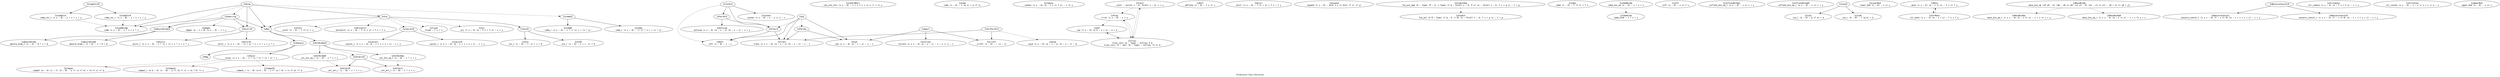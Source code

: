 digraph Is {
  label = "Predicative Class Hierarchy"

  node [fontname = monospace]

  // IsMetric [label = "\N"]
  IsAbsorbElemL [label = "\N\nabsorb_elem_l (x : A) : 0 * x = 0"]
  IsAbsorbElemLR [label = "\N"]
  IsAbsorbElemR [label = "\N\nabsorb_elem_r (x : A) : x * 0 = 0"]
  IsAntidistr [label = "\N\nantidistr (x y : A) : f (x + y) = f y + f x"]
  IsAntisym [label = "\N\nantisym (x y : A) (a : x ~ y) (b : y ~ x) : x = y"]
  IsApart [label = "\N"]
  IsAssoc [label = "\N\nassoc (x y z : A) : x * (y * z) = (x * y) * z"]
  IsAsym [label = "\N\nasym (x y : A) (a : x ~ y) (b : y ~ x) : 0"]
  IsCancelL [label = "\N\ncancel_l (x y z : A) (a : z + x = z + y) : x = y"]
  IsCancelLR [label = "\N"]
  IsCancelR [label = "\N\ncancel_r (x y z : A) (a : x + z = y + z) : x = y"]
  IsCohOrdRels [label = "\N\ncoh_ord_rels (x y : A) : x < y <-> x <= y /\\ x <> y"]
  IsComm  [label = "\N\ncomm (x : A) : f (g x) = g (f x)"]
  IsCommBinOp [label = "\N\ncomm (x y : A) : x * y = y * x"]
  IsCommL  [label = "\N\ncomm_l (x y : A) : (/ x) * y = / (x * y)"]
  IsCommLR [label = "\N"]
  IsCommR  [label = "\N\ncomm_r (x y : A) : x * (/ y) = / (x * y)"]
  IsCommTorL  [label = "\N\ncomm_tor_l (x y : B) : y / x = x / y"]
  IsCommTorR  [label = "\N\ncomm_tor_r (x y : B) : y / x = x / y"]
  IsComono [label = "\N\ncomono (x y : A) (a : f x <= f y) : x <= y"]
  IsCompat [label = "\N\ncompat (a : A) (x : C) (b : B) : a *< (x >* b) = (a *< x) >* b"]
  IsCompatL [label = "\N\ncompat_l (a b : A) (x : B) : a *< (b *< x) = (a * b) *< x"]
  IsCompatR [label = "\N\ncompat_r (x : B) (a b : A) : x >* (a * b) = (x >* a) >* b"]
  IsConnex [label = "\N\nconnex (x y : A) : x ~ y \\/ y ~ x"]
  IsContr [label = "\N\ncontr : exists x : A, forall y : A, x = y"]
  IsCotrans [label = "\N\ncotrans (x y z : A) (a : x ~ z) : x ~ y \\/ y ~ z"]
  IsDefl [label = "\N\ndeflate (x : A) : f x <= x"]
  IsDegen [label = "\N\ndegen (a : 1 = 0) (x y : A) : x = y"]
  IsDistr [label = "\N\ndistr (x y : A) : f (x + y) = f x + f y"]
  IsDistrL [label = "\N\ndistr_l (x y z : A) : x * (y + z) = x * y + x * z"]
  IsDistrLR [label = "\N"]
  IsDistrR [label = "\N\ndistr_r (x y z : A) : (x + y) * z = x * z + y * z"]
  IsEq [label = "\N"]
  IsExpand [label = "\N\ncontract (x y : A) : dist (f x) (f y) <= dist x y"]
  IsExpand [label = "\N\nexpand (x y : A) : dist x y <= dist (f x) (f y)"]
  IsFixed [label = "\N\nfixed : f x = x"]
  IsFunExt [label = "\N\nfun_ext (A B : Type) (f g : A -> B) (a : forall x : A, f x = g x) : f = g"]
  IsFunExtDep [label = "\N\nfun_ext_dep (A : Type) (P : A -> Type) (f g : forall x : A, P x) (a : forall x : A, f x = g x) : f = g"]
  IsGrp [label = "\N"]
  IsIdem [label = "\N\nidem (x : A) : f (f x) = f x"]
  IsIdemBinOp [label = "\N\nidem_bin_op (x : A) : x * x = x"]
  IsIdemElem [label = "\N\nidem_elem : x * x = x"]
  IsInfl [label = "\N\ninfl (x : A) : x <= f x"]
  IsInflateBinOpL [label = "\N\ninflate_bin_op_l (x y : A) : y <= x + y"]
  IsInflateBinOpR [label = "\N\ninflate_bin_op_r (x y : A) : x <= x + y"]
  IsInj [label = "\N\ninj (x y : A) (a : f x = f y) : x = y"]
  IsInvL [label = "\N\ninv_l (x : A) : (- x) + x = 0"]
  IsInvLR [label = "\N"]
  IsInvR [label = "\N\ninv_r (x : A) : x + (- x) = 0"]
  IsInvol [label = "\N\ninvol (x : A) : f (f x) = x"]
  IsIrrefl [label = "\N\nirrefl (x : A) : ~ (x ~ x)"]
  IsIsoL [label = "\N\niso_l (a : A) : g (f a) = a"]
  IsIsoLR [label = "\N"]
  IsIsoR [label = "\N\niso_r (b : B) : f (g b) = b"]
  IsLowerBnd [label = "\N\nlower_bnd (y : A) : x <= y"]
  IsMag [label = "\N"]
  IsMon [label = "\N"]
  IsMono [label = "\N\nmono (x y : A) (a : x <= y) : f x <= f y"]
  IsMonoBinOp [label = "\N\nmono_bin_op (x0 y0 : A) (a0 : x0 <= y0) (x1 y1 : A) (a1 : x1 <= y1) : x0 + x1 <= y0 + y1"]
  IsMonoBinOpL [label = "\N\nmono_bin_op_l (x y z : A) (a : x <= y) : z + x <= z + y"]
  IsMonoBinOpR [label = "\N\nmono_bin_op_r (x y z : A) (a : x <= y) : x + z <= y + z"]
  IsNonzeroCancelL [label = "\N\nnonzero_cancel_l (x y z : A) (f : z <> 0) (a : z + x = z + y) : x = y"]
  IsNonzeroCancelLR [label = "\N"]
  IsNonzeroCancelR [label = "\N\nnonzero_cancel_r (x y z : A) (f : z <> 0) (a : x + z = y + z) : x = y"]
  IsPartEq [label = "\N"]
  IsPartOrd [label = "\N"]
  IsPreord [label = "\N"]
  IsProp [label = "\N\nirrel (x y : A) : x = y"]
  IsRefl [label = "\N\nrefl (x : A) : x ~ x"]
  IsRing [label = "\N"]
  IsSemigrp [label = "\N"]
  IsSemiring [label = "\N"]
  IsSet [label = "\N\nuip (x y : A) (a b : x = y) : a = b"]
  IsStrComono [label = "\N\nstr_comono (x y : A) (a : f x < f y) : x < y"]
  IsStrConnex [label = "\N\nstr_connex (x y : A) : x ~ y \\/ x = y \\/ y ~ x"]
  IsStrMono [label = "\N\nstr_mono (x y : A) (a : x < y) : f x < f y"]
  IsSym [label = "\N\nsym (x y : A) (a : x ~ y) : y ~ x"]
  IsTotOrd [label = "\N"]
  IsTrans [label = "\N\ntrans (x y z : A) (a : x ~ y) (b : y ~ z) : x ~ z"]
  IsTrunc [label = "\N\ntrunc_zero (A : Type) : IsTrunc O A\ntrunc_succ (n : nat) (A : Type) : IsTrunc (S n) A"]
  IsUnlActL [label = "\N\nunl_act_l (x : B) : 1 * x = x"]
  IsUnlActLR [label = "\N"]
  IsUnlActR [label = "\N\nunl_act_r (x : B) : x * 1 = x"]
  IsUnlBinOpL [label = "\N\nunl_bin_op_l (x : A) : 1 * x = x"]
  IsUnlBinOpLR [label = "\N"]
  IsUnlBinOpR [label = "\N\nunl_bin_op_r (x : A) : x * 1 = x"]
  IsUpperBnd [label = "\N\nupper_bnd (y : A) : y <= x"]

  // Superclasses and Substructures

  edge [style = solid]

  // This Library

  IsAbsorbElemLR -> IsAbsorbElemL
  IsAbsorbElemLR -> IsAbsorbElemR
  IsApart -> IsCotrans
  IsApart -> IsIrrefl
  IsApart -> IsSym
  IsCancelLR -> IsCancelL
  IsCancelLR -> IsCancelR
  IsCommLR -> IsCommL
  IsCommLR -> IsCommR
  IsCommTorLR -> IsCommTorL
  IsCommTorLR -> IsCommTorR
  IsDistrLR -> IsDistrL
  IsDistrLR -> IsDistrR
  IsGrp -> IsInvLR
  IsGrp -> IsMon
  IsInvLR -> IsInvL
  IsInvLR -> IsInvR
  IsIsoLR -> IsIsoL
  IsIsoLR -> IsIsoR
  IsMon -> IsSemigrp
  IsMon -> IsUnlBinOpLR
  IsNonzeroCancelLR -> IsNonzeroCancelL
  IsNonzeroCancelLR -> IsNonzeroCancelR
  IsRing -> IsCommBinOp
  IsRing -> IsDistrLR
  IsRing -> IsGrp
  IsRing -> IsMon
  IsSemigrp -> IsAssoc
  IsSemigrp -> IsMag
  IsSemiring -> IsAbsorbElemLR
  IsSemiring -> IsCommBinOp
  IsSemiring -> IsDistrLR
  IsSemiring -> IsMon
  IsTotOrd -> IsConnex
  IsTotOrd -> IsPartOrd
  IsTotOrd -> IsPreord
  IsUnlActLR -> IsUnlActL
  IsUnlActLR -> IsUnlActR
  IsUnlBinOpLR -> IsUnlBinOpL
  IsUnlBinOpLR -> IsUnlBinOpR

  // Other Libraries

  IsEq -> IsRefl
  IsEq -> IsSym
  IsEq -> IsTrans
  IsPartEq -> IsSym
  IsPartEq -> IsTrans
  IsPartOrd -> IsAntisym
  IsPartOrd -> IsPreord
  IsPreord -> IsRefl
  IsPreord -> IsTrans
  IsStrPartOrd -> IsIrrefl
  IsStrPartOrd -> IsTrans

  // Subclasses and Instances

  edge [style = dashed]

  // This Library

  IsAssoc -> IsCompat
  IsAssoc -> IsCompatL
  IsAssoc -> IsCompatR
  IsCommTorL -> IsCommBinOp
  IsCommTorR -> IsCommBinOp
  IsContr -> IsProp
  IsContr -> IsTrunc
  IsFunExtDep -> IsFunExt
  IsGrp -> IsAntidistr
  IsGrp -> IsCancelLR
  IsGrp -> IsFixed
  IsGrp -> IsInj
  IsGrp -> IsInvol
  IsIdemBinOp -> IsIdemElem
  IsMono -> IsStrMono
  IsMonoBinOp -> IsMonoBinOpL
  IsMonoBinOp -> IsMonoBinOpR
  IsProp -> IsSet
  IsProp -> IsTrunc
  IsRing -> IsAbsorbElemLR
  IsRing -> IsCommLR
  IsRing -> IsSemiring
  IsSemiring -> IsDegen
  IsSet -> IsTrunc
  IsStrMono -> IsMono
  IsTotOrd -> IsRefl
  IsTrunc -> IsContr
  IsTrunc -> IsProp
  IsTrunc -> IsSet
  IsUnlBinOpL -> IsUnlActL
  IsUnlBinOpLR -> IsUnlActLR
  IsUnlBinOpR -> IsUnlActR

  // Other Libraries

  IsEq -> IsPartEq
  IsEq -> IsPreord
  IsStrPartOrd -> IsAsym
}
